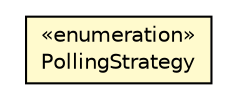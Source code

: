 #!/usr/local/bin/dot
#
# Class diagram 
# Generated by UMLGraph version R5_6-24-gf6e263 (http://www.umlgraph.org/)
#

digraph G {
	edge [fontname="Helvetica",fontsize=10,labelfontname="Helvetica",labelfontsize=10];
	node [fontname="Helvetica",fontsize=10,shape=plaintext];
	nodesep=0.25;
	ranksep=0.5;
	// io.reinert.requestor.core.PollingStrategy
	c33645 [label=<<table title="io.reinert.requestor.core.PollingStrategy" border="0" cellborder="1" cellspacing="0" cellpadding="2" port="p" bgcolor="lemonChiffon" href="./PollingStrategy.html">
		<tr><td><table border="0" cellspacing="0" cellpadding="1">
<tr><td align="center" balign="center"> &#171;enumeration&#187; </td></tr>
<tr><td align="center" balign="center"> PollingStrategy </td></tr>
		</table></td></tr>
		</table>>, URL="./PollingStrategy.html", fontname="Helvetica", fontcolor="black", fontsize=10.0];
}

